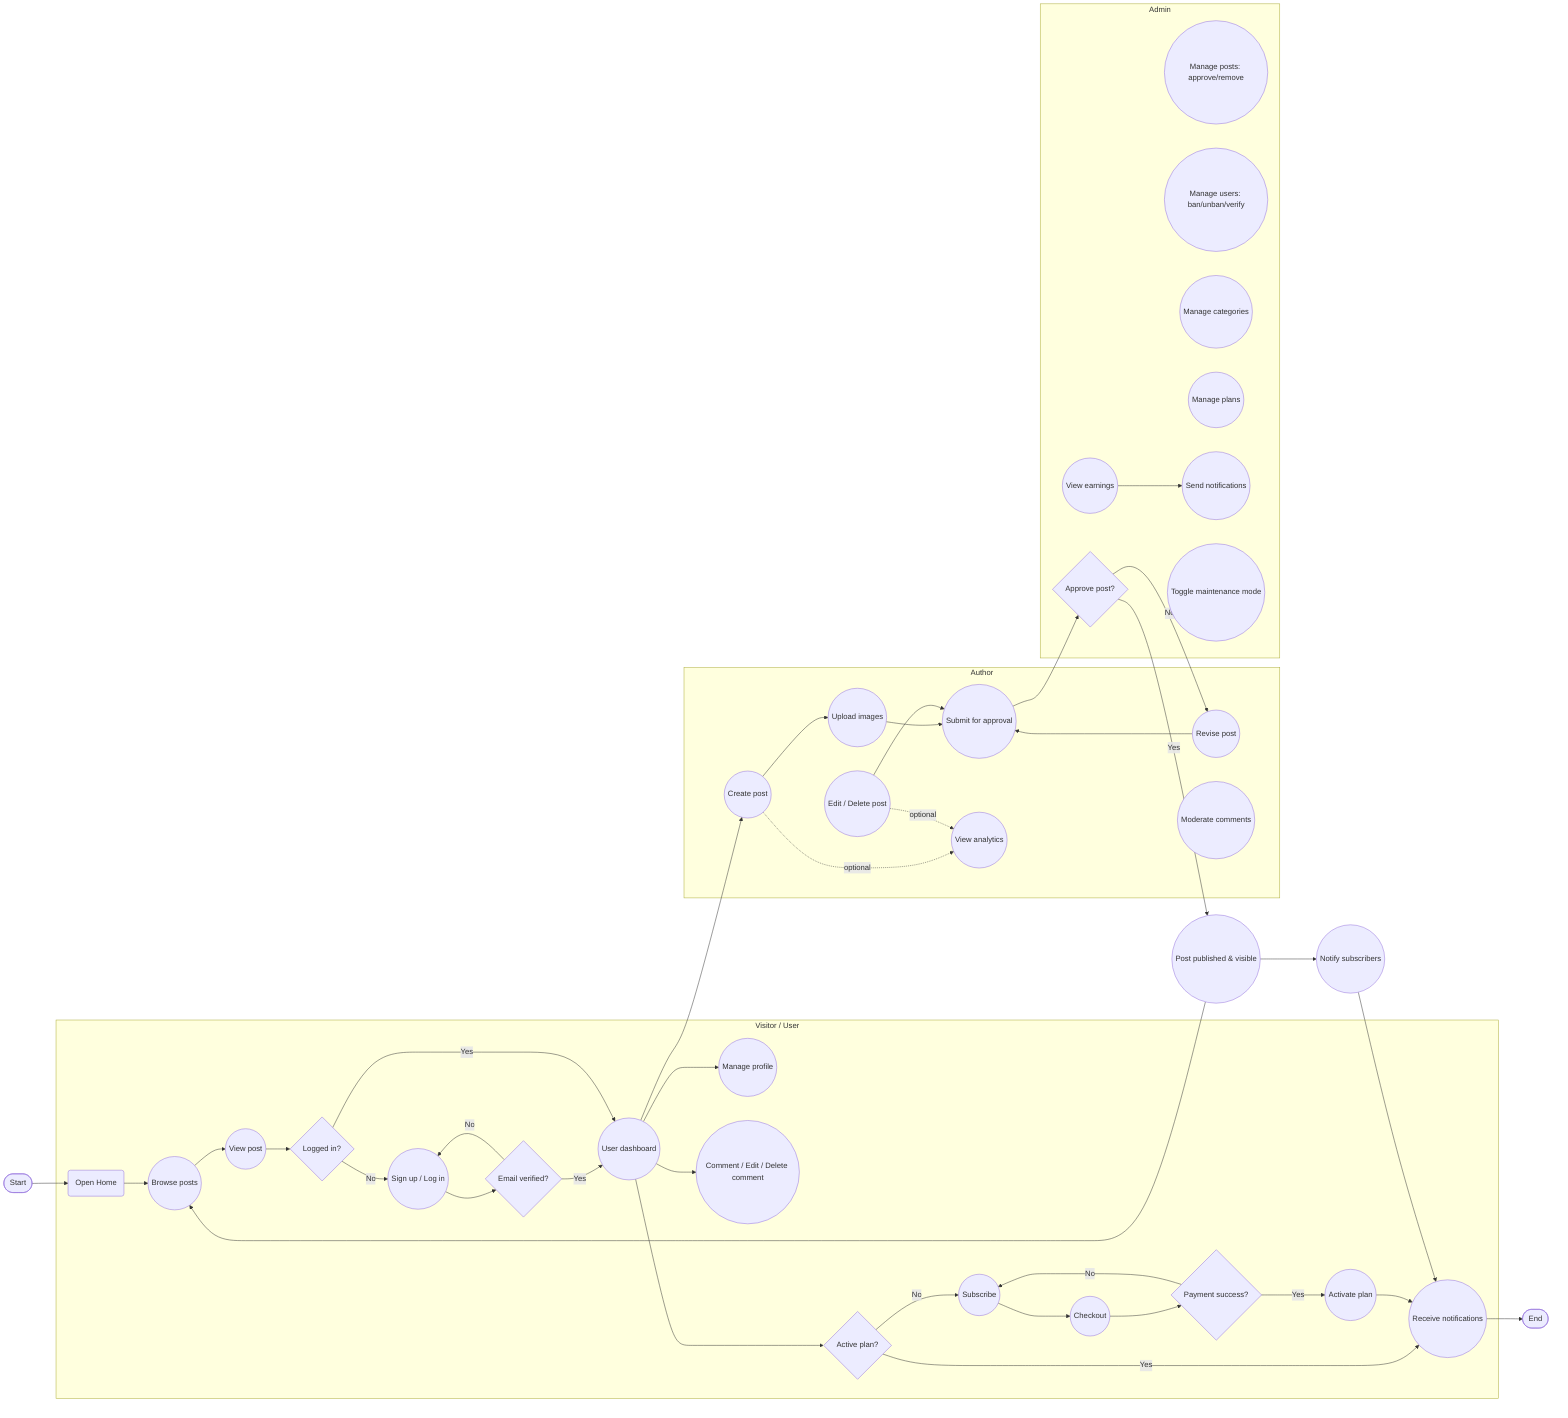 flowchart LR
	%% Activity Diagram for MERN Blog (Visitor/User, Author, Admin in one image)

	%% Start/End
	Start([Start])
	End([End])

	%% ---------------- Visitor / User lane ----------------
	subgraph L1[Visitor / User]
		direction TB
		V_Home(Open Home)
		V_Browse((Browse posts))
		V_View((View post))
		V_LoginQ{Logged in?}
		V_Auth((Sign up / Log in))
		V_VerifiedQ{Email verified?}

		U_Dashboard((User dashboard))
		U_Profile((Manage profile))
		U_Comment((Comment / Edit / Delete comment))
		U_PlanQ{Active plan?}
		U_Subscribe((Subscribe))
		U_Checkout((Checkout))
		U_PayQ{Payment success?}
		U_Activate((Activate plan))
		U_Notif((Receive notifications))
	end

	%% ---------------- Author lane ----------------
	subgraph L2[Author]
		direction TB
		A_Create((Create post))
		A_Edit((Edit / Delete post))
		A_Upload((Upload images))
		A_Submit((Submit for approval))
		A_Revise((Revise post))
		A_Analytics((View analytics))
		A_Moderate((Moderate comments))
	end

	%% ---------------- Admin lane ----------------
	subgraph L3[Admin]
		direction TB
		Adm_ApproveQ{Approve post?}
		Adm_Posts((Manage posts: approve/remove))
		Adm_Users((Manage users: ban/unban/verify))
		Adm_Categories((Manage categories))
		Adm_Plans((Manage plans))
		Adm_Earnings((View earnings))
		Adm_SendNotifs((Send notifications))
		Adm_Maintenance((Toggle maintenance mode))
	end

	%% Shared publish/visibility
	P_Published((Post published & visible))
	P_NotifySubs((Notify subscribers))

	%% -------- Flows --------
	%% Visitor/User
	Start --> V_Home --> V_Browse --> V_View --> V_LoginQ
	V_LoginQ -- No --> V_Auth --> V_VerifiedQ
	V_VerifiedQ -- No --> V_Auth
	V_VerifiedQ -- Yes --> U_Dashboard
	V_LoginQ -- Yes --> U_Dashboard

	U_Dashboard --> U_Profile
	U_Dashboard --> U_Comment
	U_Dashboard --> U_PlanQ
	U_PlanQ -- Yes --> U_Notif
	U_PlanQ -- No --> U_Subscribe --> U_Checkout --> U_PayQ
	U_PayQ -- Yes --> U_Activate --> U_Notif
	U_PayQ -- No --> U_Subscribe

	%% Author
	U_Dashboard --> A_Create
	A_Create --> A_Upload --> A_Submit
	A_Edit --> A_Submit
	A_Create -. optional .-> A_Analytics
	A_Edit -. optional .-> A_Analytics
	A_Moderate

	%% Admin review
	A_Submit --> Adm_ApproveQ
	Adm_ApproveQ -- Yes --> P_Published --> P_NotifySubs --> U_Notif
	Adm_ApproveQ -- No --> A_Revise --> A_Submit

	%% Admin independent operations
	Adm_Posts
	Adm_Users
	Adm_Categories
	Adm_Plans
	Adm_Earnings --> Adm_SendNotifs
	Adm_Maintenance

	%% Visibility loop back to visitors
	P_Published --> V_Browse

	%% End
	U_Notif --> End

	%% -------- Styling (optional) --------
	classDef note fill:#fff,stroke:#9ca3af,stroke-width:1px,color:#111;